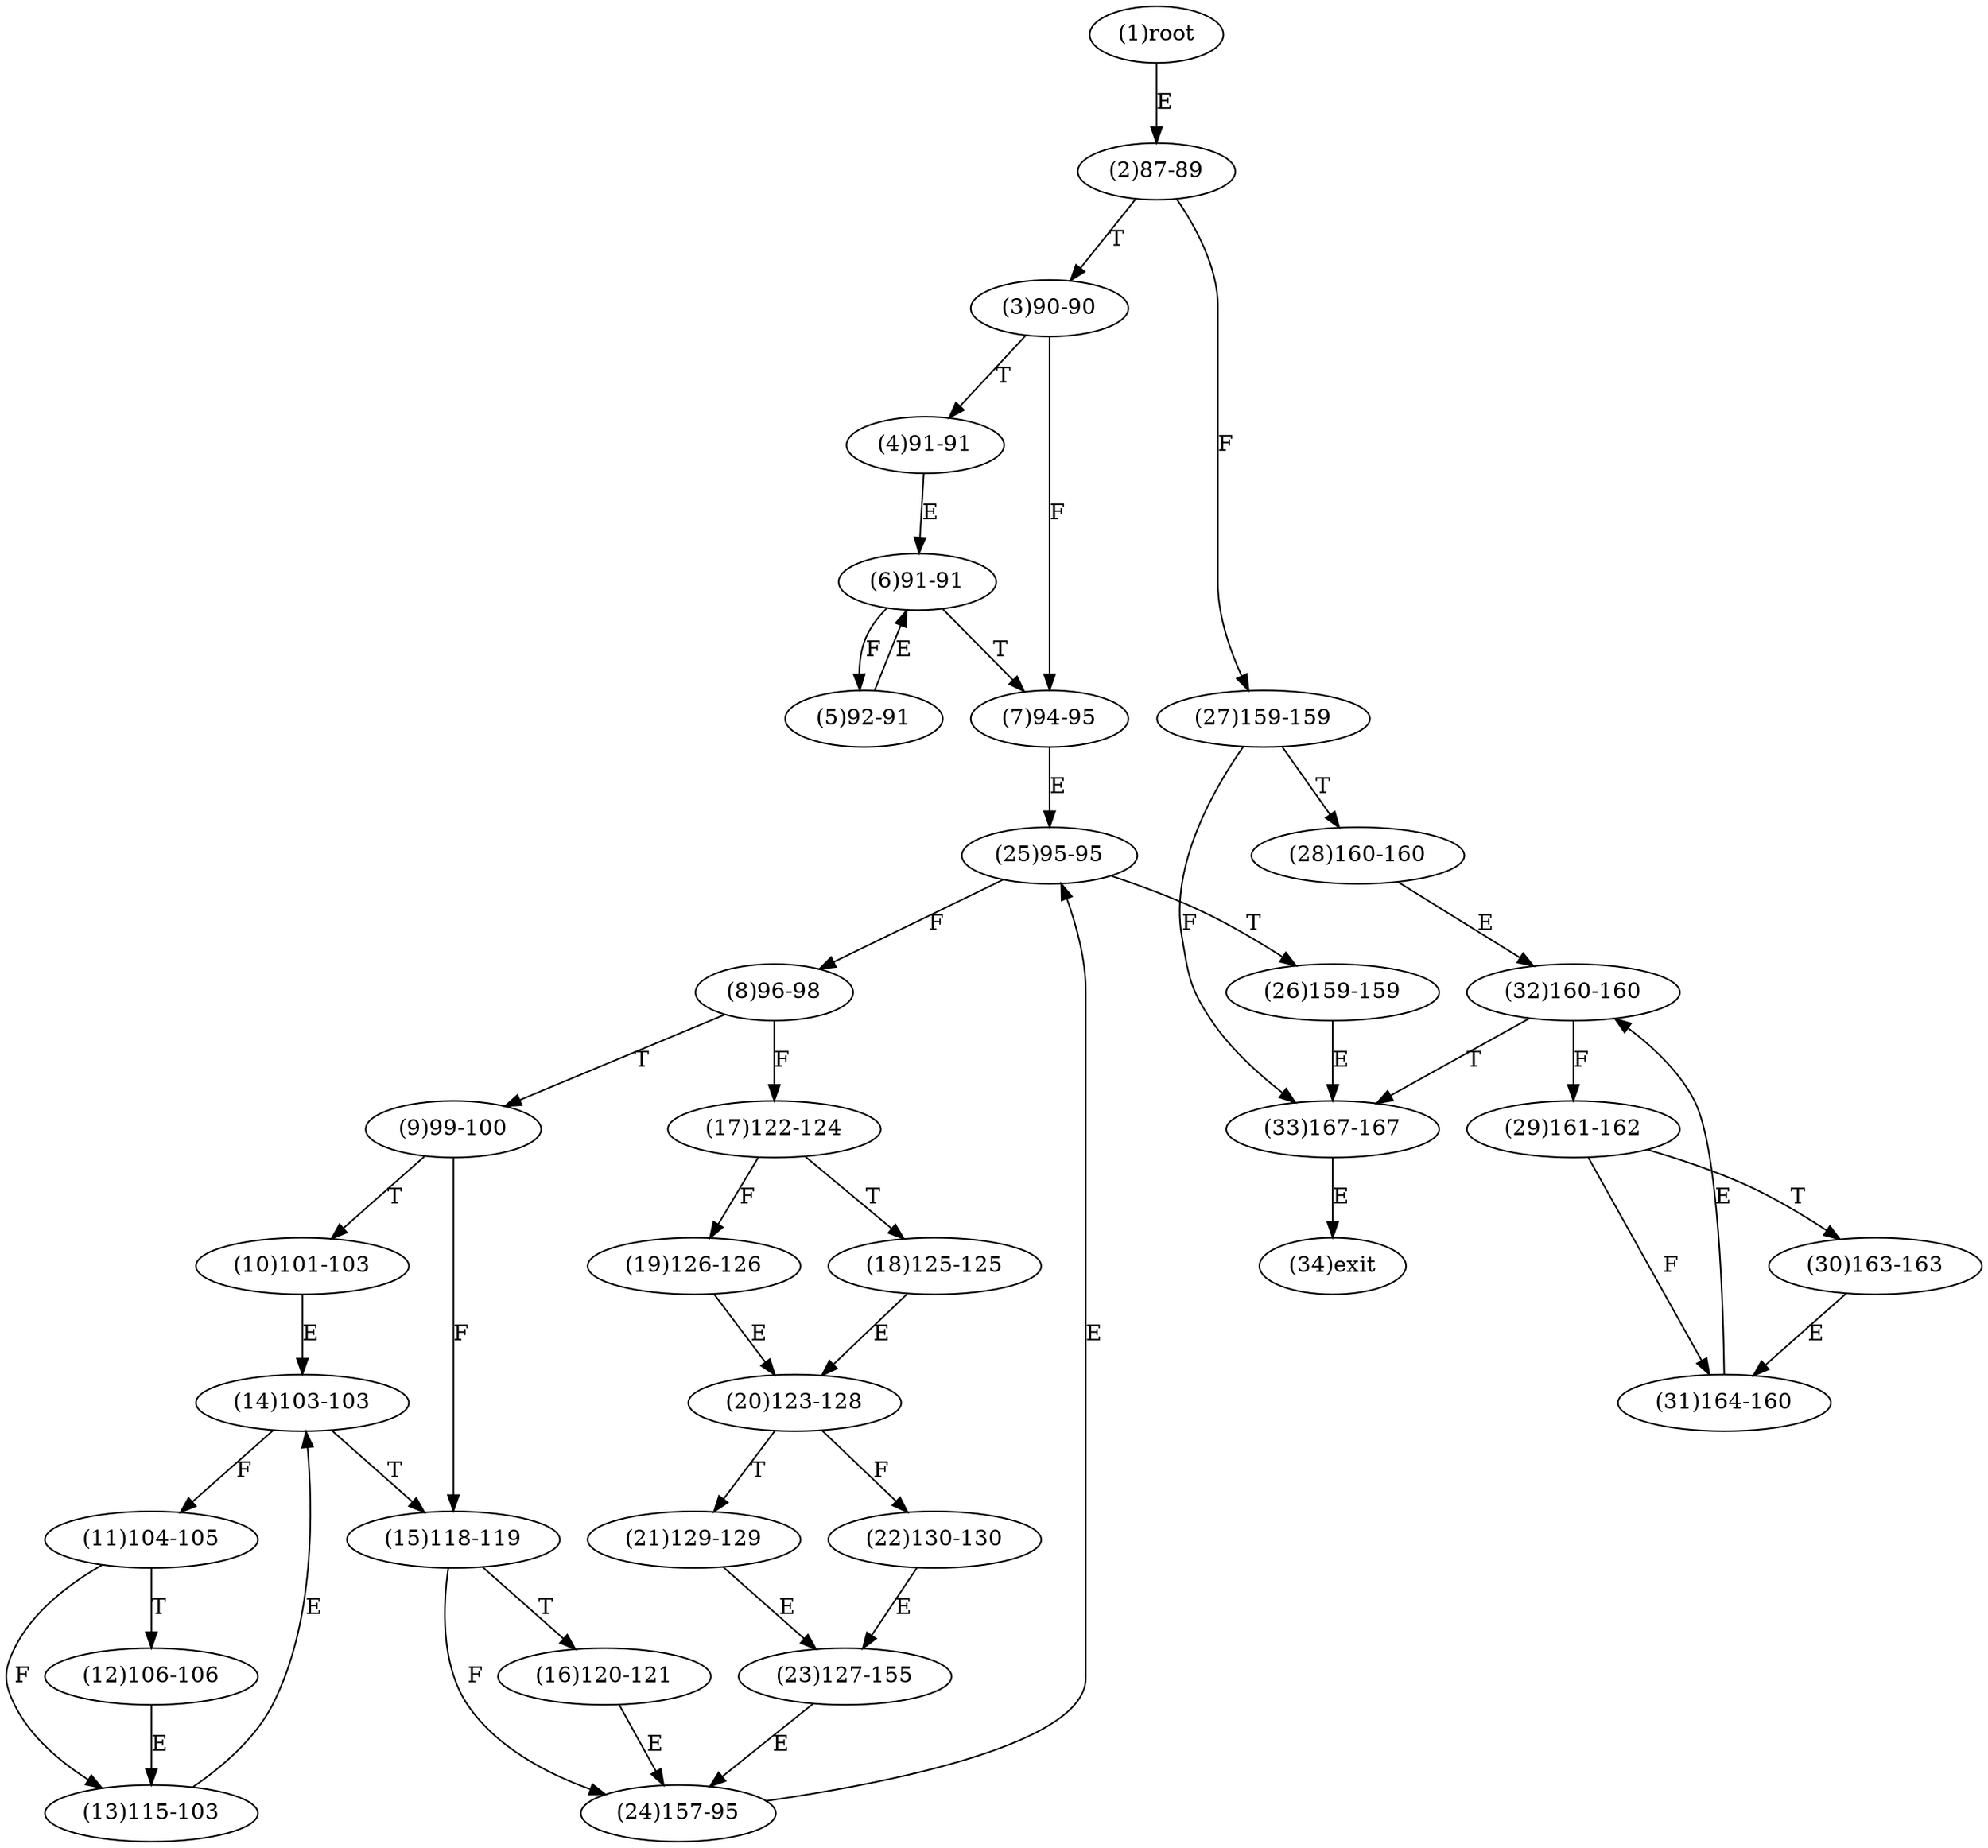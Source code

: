 digraph "" { 
1[ label="(1)root"];
2[ label="(2)87-89"];
3[ label="(3)90-90"];
4[ label="(4)91-91"];
5[ label="(5)92-91"];
6[ label="(6)91-91"];
7[ label="(7)94-95"];
8[ label="(8)96-98"];
9[ label="(9)99-100"];
10[ label="(10)101-103"];
11[ label="(11)104-105"];
12[ label="(12)106-106"];
13[ label="(13)115-103"];
14[ label="(14)103-103"];
15[ label="(15)118-119"];
17[ label="(17)122-124"];
16[ label="(16)120-121"];
19[ label="(19)126-126"];
18[ label="(18)125-125"];
21[ label="(21)129-129"];
20[ label="(20)123-128"];
23[ label="(23)127-155"];
22[ label="(22)130-130"];
25[ label="(25)95-95"];
24[ label="(24)157-95"];
27[ label="(27)159-159"];
26[ label="(26)159-159"];
29[ label="(29)161-162"];
28[ label="(28)160-160"];
31[ label="(31)164-160"];
30[ label="(30)163-163"];
34[ label="(34)exit"];
32[ label="(32)160-160"];
33[ label="(33)167-167"];
1->2[ label="E"];
2->27[ label="F"];
2->3[ label="T"];
3->7[ label="F"];
3->4[ label="T"];
4->6[ label="E"];
5->6[ label="E"];
6->5[ label="F"];
6->7[ label="T"];
7->25[ label="E"];
8->17[ label="F"];
8->9[ label="T"];
9->15[ label="F"];
9->10[ label="T"];
10->14[ label="E"];
11->13[ label="F"];
11->12[ label="T"];
12->13[ label="E"];
13->14[ label="E"];
14->11[ label="F"];
14->15[ label="T"];
15->24[ label="F"];
15->16[ label="T"];
16->24[ label="E"];
17->19[ label="F"];
17->18[ label="T"];
18->20[ label="E"];
19->20[ label="E"];
20->22[ label="F"];
20->21[ label="T"];
21->23[ label="E"];
22->23[ label="E"];
23->24[ label="E"];
24->25[ label="E"];
25->8[ label="F"];
25->26[ label="T"];
26->33[ label="E"];
27->33[ label="F"];
27->28[ label="T"];
28->32[ label="E"];
29->31[ label="F"];
29->30[ label="T"];
30->31[ label="E"];
31->32[ label="E"];
32->29[ label="F"];
32->33[ label="T"];
33->34[ label="E"];
}